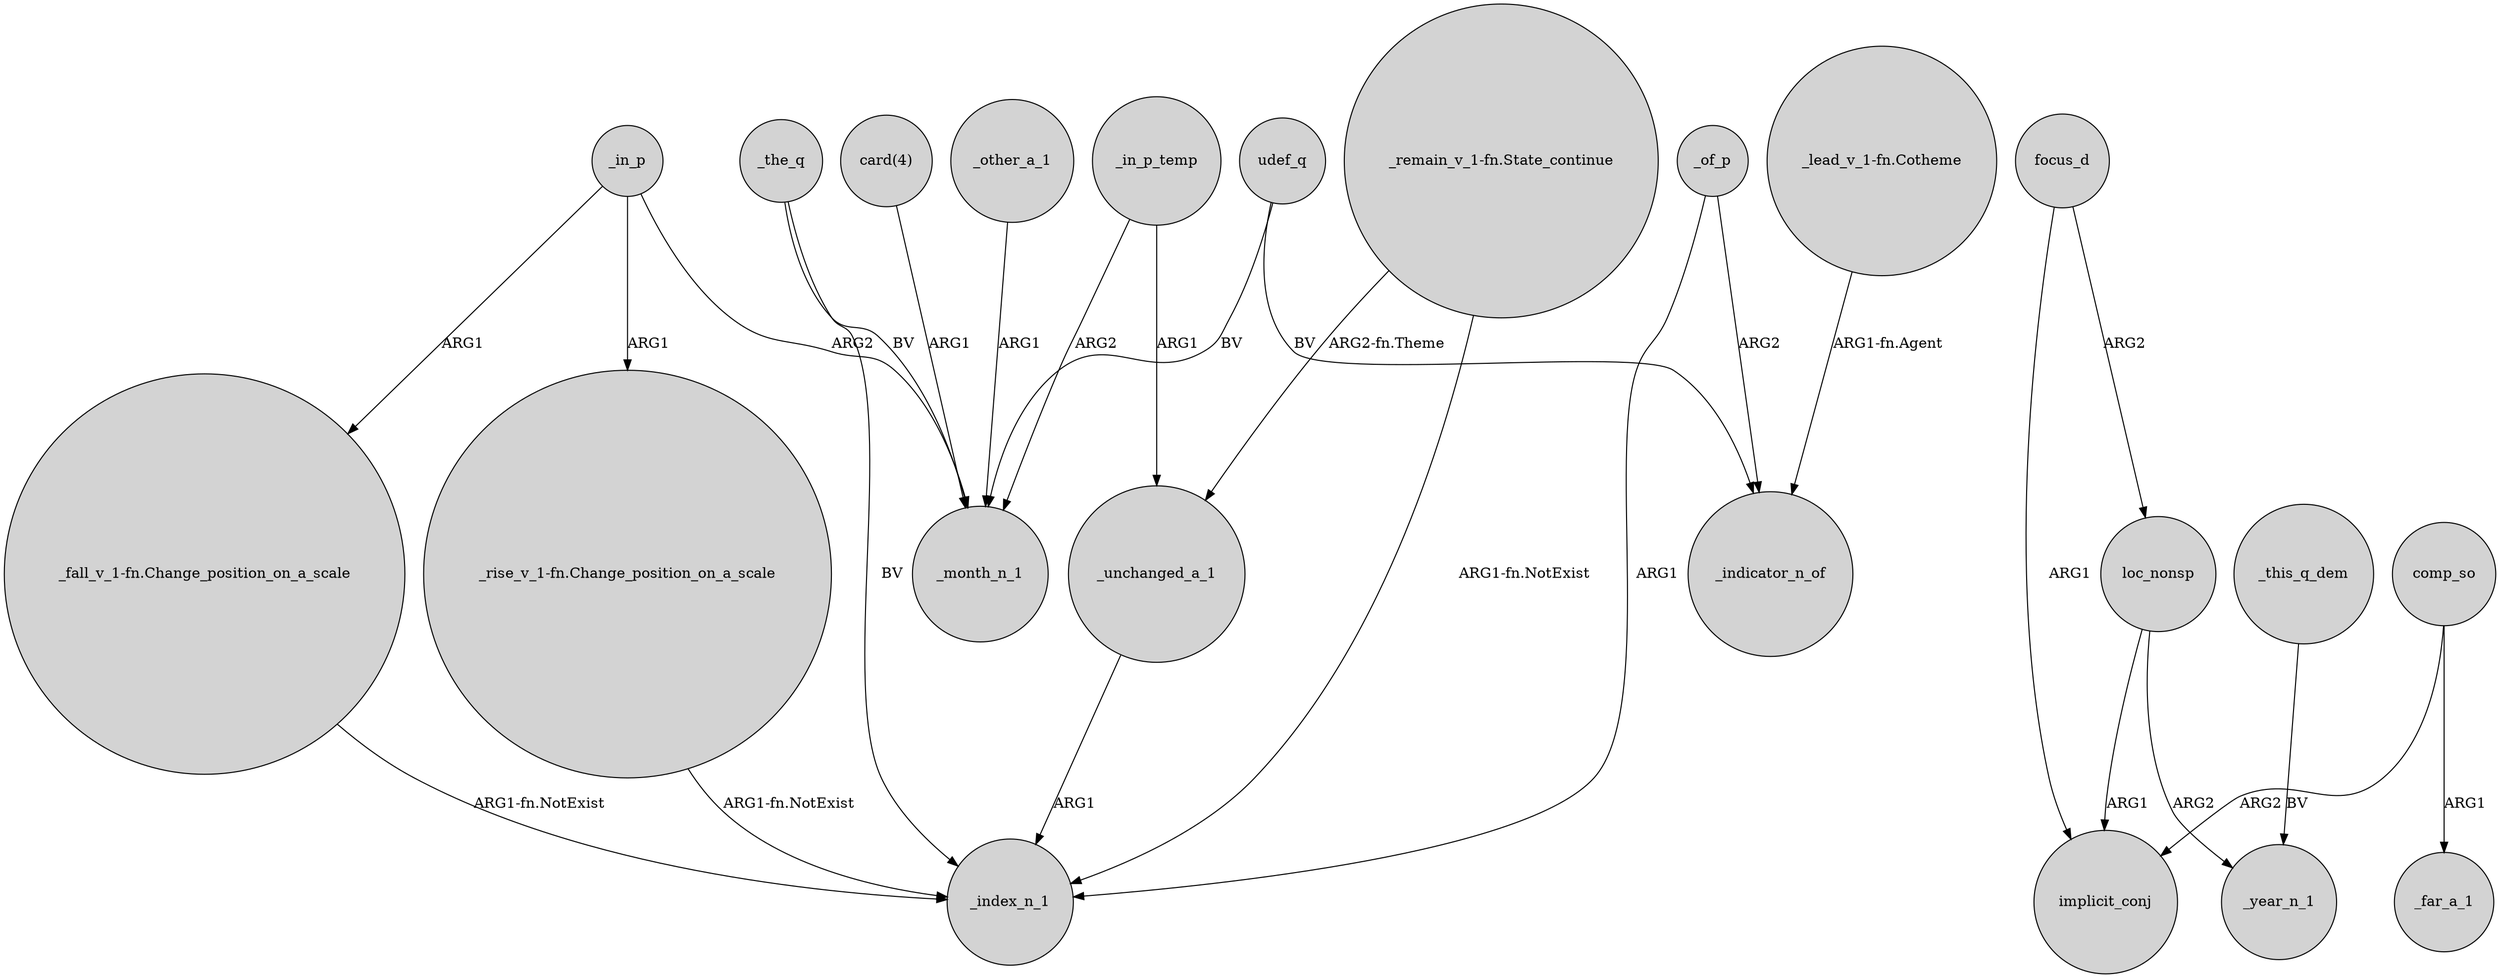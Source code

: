 digraph {
	node [shape=circle style=filled]
	_in_p -> _month_n_1 [label=ARG2]
	focus_d -> loc_nonsp [label=ARG2]
	_of_p -> _indicator_n_of [label=ARG2]
	_in_p_temp -> _month_n_1 [label=ARG2]
	udef_q -> _indicator_n_of [label=BV]
	_of_p -> _index_n_1 [label=ARG1]
	loc_nonsp -> implicit_conj [label=ARG1]
	_in_p -> "_rise_v_1-fn.Change_position_on_a_scale" [label=ARG1]
	udef_q -> _month_n_1 [label=BV]
	"_remain_v_1-fn.State_continue" -> _unchanged_a_1 [label="ARG2-fn.Theme"]
	comp_so -> _far_a_1 [label=ARG1]
	comp_so -> implicit_conj [label=ARG2]
	_the_q -> _month_n_1 [label=BV]
	"card(4)" -> _month_n_1 [label=ARG1]
	"_rise_v_1-fn.Change_position_on_a_scale" -> _index_n_1 [label="ARG1-fn.NotExist"]
	loc_nonsp -> _year_n_1 [label=ARG2]
	"_fall_v_1-fn.Change_position_on_a_scale" -> _index_n_1 [label="ARG1-fn.NotExist"]
	_the_q -> _index_n_1 [label=BV]
	"_remain_v_1-fn.State_continue" -> _index_n_1 [label="ARG1-fn.NotExist"]
	focus_d -> implicit_conj [label=ARG1]
	_other_a_1 -> _month_n_1 [label=ARG1]
	_in_p_temp -> _unchanged_a_1 [label=ARG1]
	"_lead_v_1-fn.Cotheme" -> _indicator_n_of [label="ARG1-fn.Agent"]
	_unchanged_a_1 -> _index_n_1 [label=ARG1]
	_in_p -> "_fall_v_1-fn.Change_position_on_a_scale" [label=ARG1]
	_this_q_dem -> _year_n_1 [label=BV]
}
